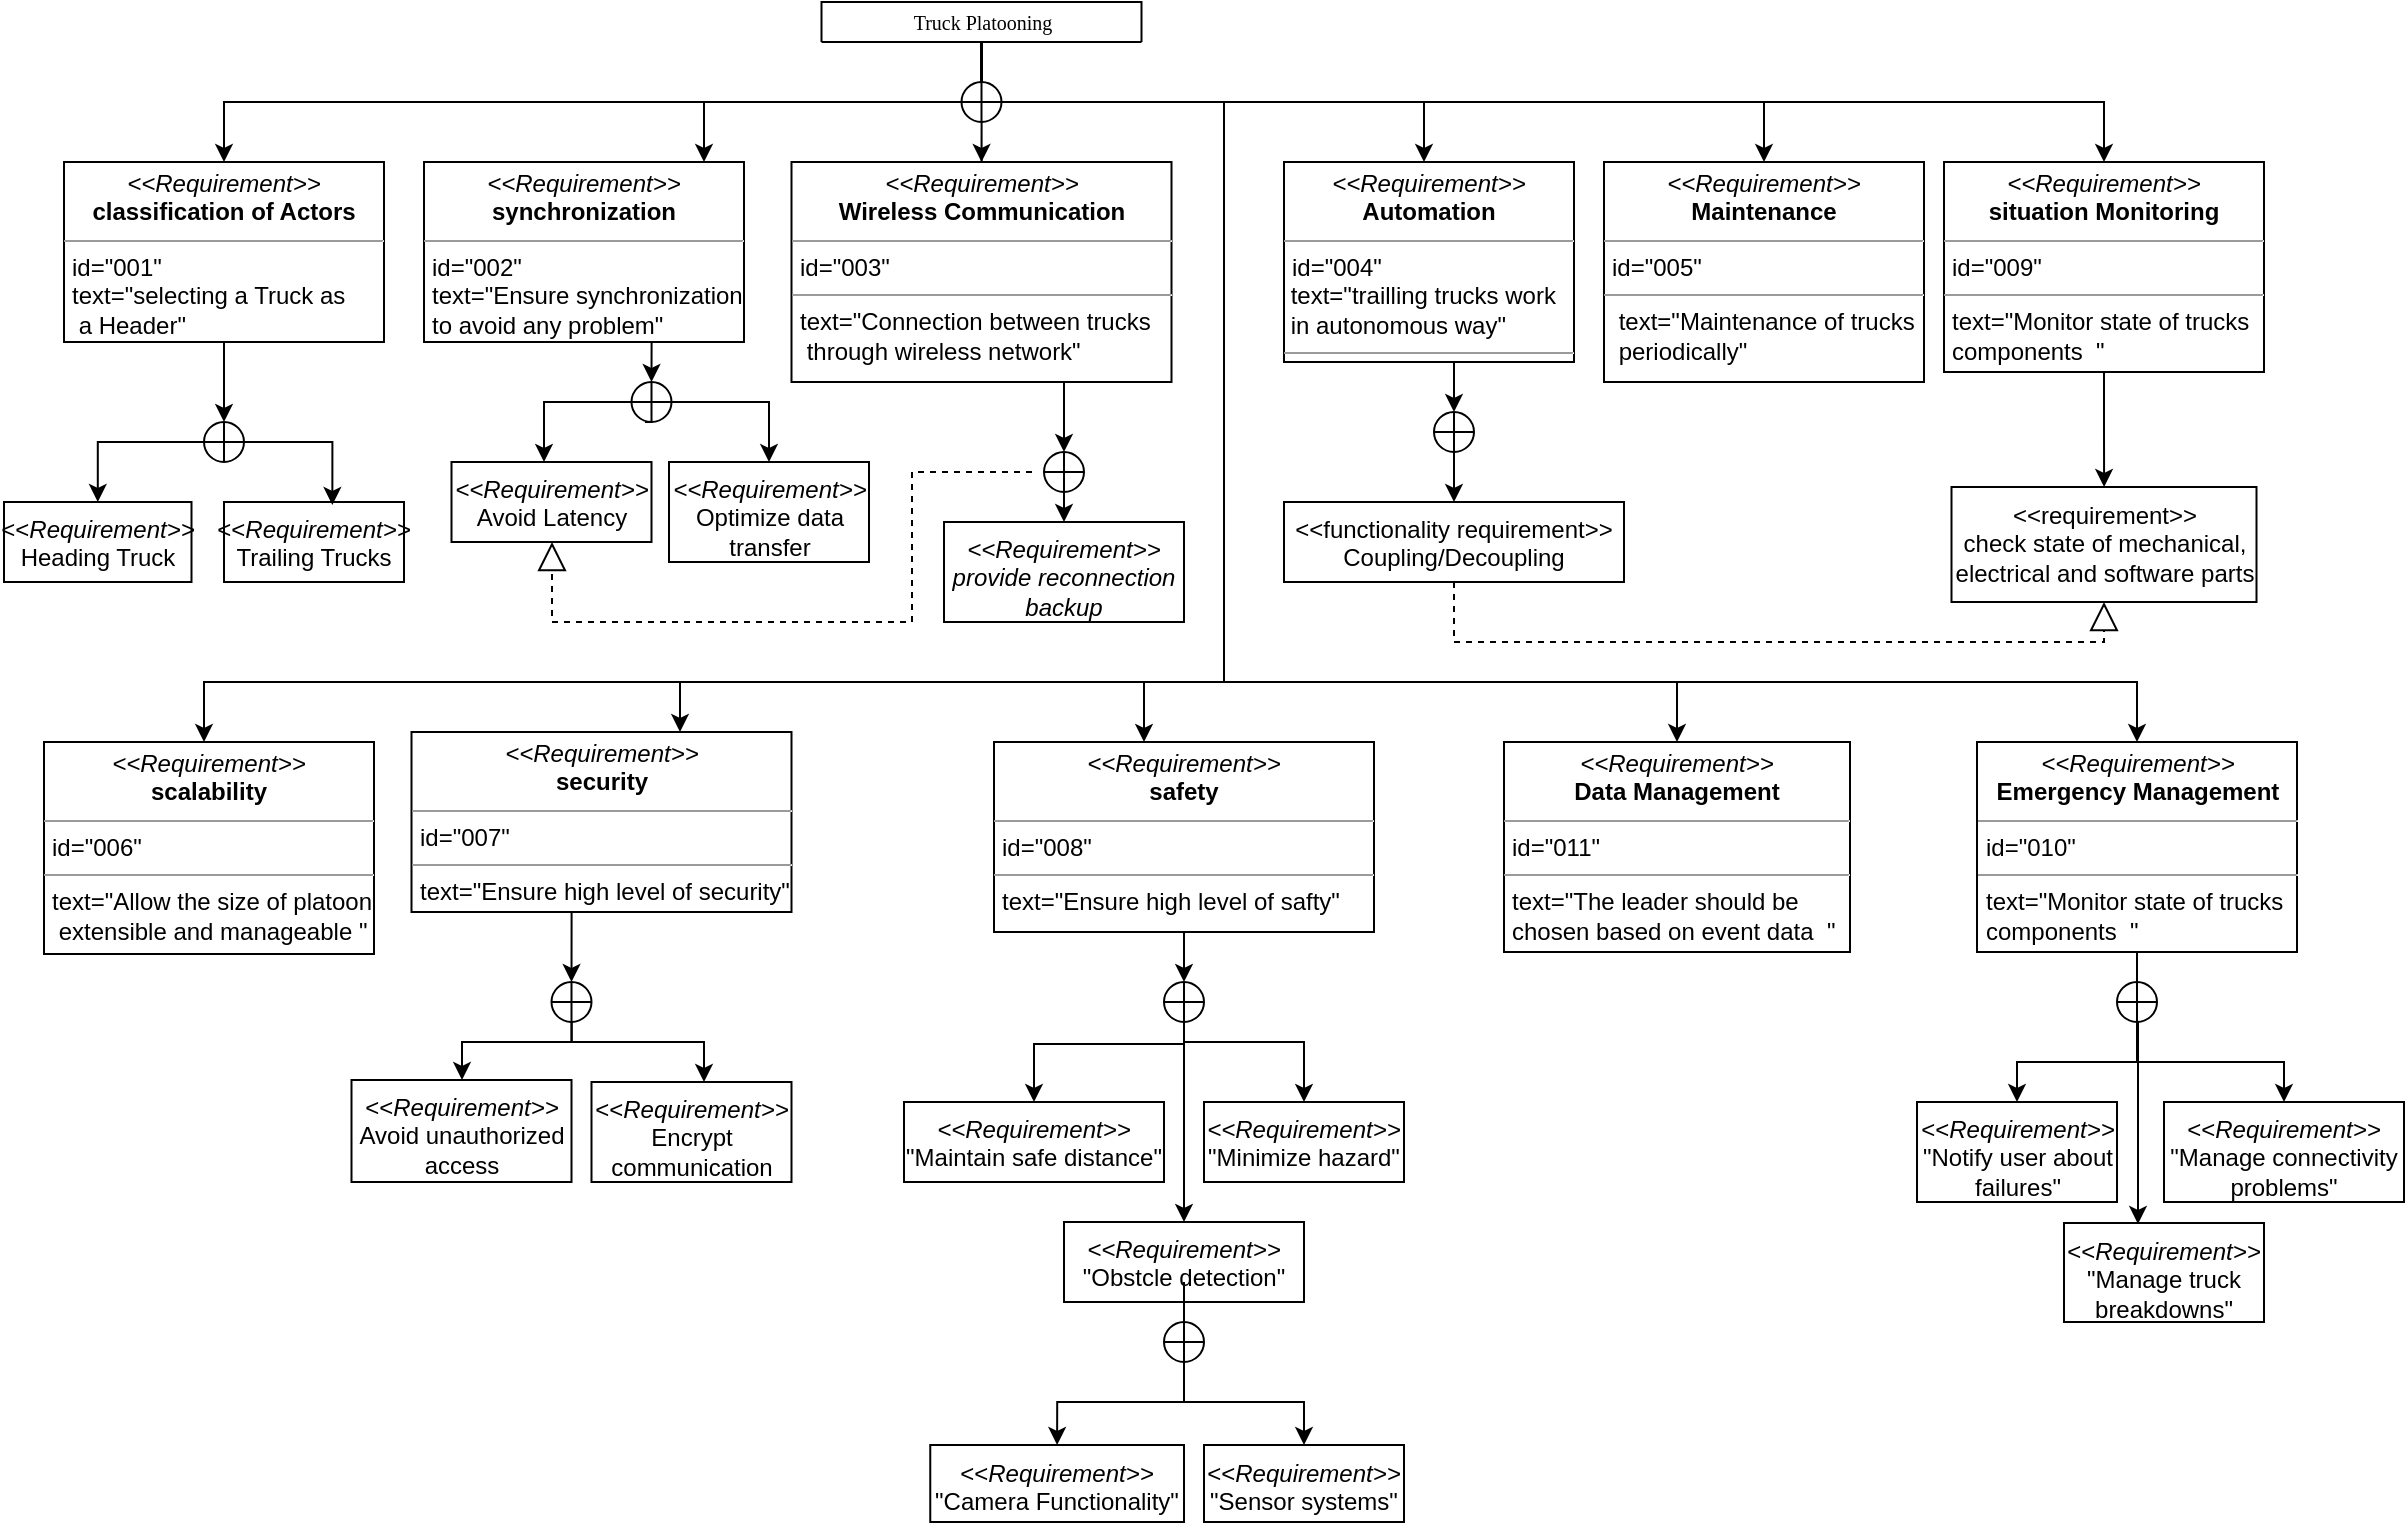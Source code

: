 <mxfile version="15.8.7" type="device"><diagram name="Page-1" id="c4acf3e9-155e-7222-9cf6-157b1a14988f"><mxGraphModel dx="2052" dy="634" grid="1" gridSize="10" guides="1" tooltips="1" connect="1" arrows="1" fold="1" page="1" pageScale="1" pageWidth="850" pageHeight="1100" background="none" math="0" shadow="0"><root><mxCell id="0"/><mxCell id="1" parent="0"/><mxCell id="sKCV-UWmECPaCThkQWkz-5" style="edgeStyle=orthogonalEdgeStyle;rounded=0;orthogonalLoop=1;jettySize=auto;html=1;entryX=0.5;entryY=0;entryDx=0;entryDy=0;" parent="1" source="17acba5748e5396b-20" target="-VPcD5xECON9D9ab1oPg-88" edge="1"><mxGeometry relative="1" as="geometry"><mxPoint x="145" y="118" as="targetPoint"/><Array as="points"><mxPoint x="299" y="60"/><mxPoint x="-80" y="60"/></Array></mxGeometry></mxCell><mxCell id="-VPcD5xECON9D9ab1oPg-99" style="edgeStyle=orthogonalEdgeStyle;rounded=0;orthogonalLoop=1;jettySize=auto;html=1;" parent="1" source="17acba5748e5396b-20" target="sKCV-UWmECPaCThkQWkz-2" edge="1"><mxGeometry relative="1" as="geometry"><Array as="points"><mxPoint x="299" y="60"/><mxPoint x="160" y="60"/></Array></mxGeometry></mxCell><mxCell id="-VPcD5xECON9D9ab1oPg-100" style="edgeStyle=orthogonalEdgeStyle;rounded=0;orthogonalLoop=1;jettySize=auto;html=1;entryX=0.5;entryY=0;entryDx=0;entryDy=0;startArrow=none;" parent="1" source="-VPcD5xECON9D9ab1oPg-123" target="AM6hxnSKXT9V4wzJipj5-90" edge="1"><mxGeometry relative="1" as="geometry"><mxPoint x="440" y="60" as="sourcePoint"/><Array as="points"/></mxGeometry></mxCell><mxCell id="-VPcD5xECON9D9ab1oPg-142" style="edgeStyle=orthogonalEdgeStyle;rounded=0;orthogonalLoop=1;jettySize=auto;html=1;" parent="1" source="17acba5748e5396b-20" target="5d2195bd80daf111-19" edge="1"><mxGeometry relative="1" as="geometry"><Array as="points"><mxPoint x="299" y="60"/><mxPoint x="420" y="60"/><mxPoint x="420" y="350"/><mxPoint x="-90" y="350"/></Array></mxGeometry></mxCell><mxCell id="-VPcD5xECON9D9ab1oPg-145" style="edgeStyle=orthogonalEdgeStyle;rounded=0;orthogonalLoop=1;jettySize=auto;html=1;" parent="1" source="17acba5748e5396b-20" target="5d2195bd80daf111-20" edge="1"><mxGeometry relative="1" as="geometry"><Array as="points"><mxPoint x="299" y="60"/><mxPoint x="420" y="60"/><mxPoint x="420" y="350"/><mxPoint x="380" y="350"/></Array></mxGeometry></mxCell><mxCell id="-VPcD5xECON9D9ab1oPg-146" style="edgeStyle=orthogonalEdgeStyle;rounded=0;orthogonalLoop=1;jettySize=auto;html=1;" parent="1" source="17acba5748e5396b-20" target="5d2195bd80daf111-15" edge="1"><mxGeometry relative="1" as="geometry"><Array as="points"><mxPoint x="299" y="60"/><mxPoint x="420" y="60"/><mxPoint x="420" y="350"/><mxPoint x="148" y="350"/></Array></mxGeometry></mxCell><mxCell id="-VPcD5xECON9D9ab1oPg-153" style="edgeStyle=orthogonalEdgeStyle;rounded=0;orthogonalLoop=1;jettySize=auto;html=1;entryX=0.5;entryY=0;entryDx=0;entryDy=0;" parent="1" source="17acba5748e5396b-20" target="-VPcD5xECON9D9ab1oPg-73" edge="1"><mxGeometry relative="1" as="geometry"><Array as="points"><mxPoint x="299" y="60"/><mxPoint x="420" y="60"/><mxPoint x="420" y="350"/><mxPoint x="647" y="350"/></Array></mxGeometry></mxCell><mxCell id="-VPcD5xECON9D9ab1oPg-156" style="edgeStyle=orthogonalEdgeStyle;rounded=0;orthogonalLoop=1;jettySize=auto;html=1;entryX=0.5;entryY=0;entryDx=0;entryDy=0;" parent="1" source="17acba5748e5396b-20" target="-VPcD5xECON9D9ab1oPg-55" edge="1"><mxGeometry relative="1" as="geometry"><Array as="points"><mxPoint x="299" y="60"/><mxPoint x="420" y="60"/><mxPoint x="420" y="350"/><mxPoint x="877" y="350"/></Array></mxGeometry></mxCell><mxCell id="-VPcD5xECON9D9ab1oPg-165" style="edgeStyle=orthogonalEdgeStyle;rounded=0;orthogonalLoop=1;jettySize=auto;html=1;" parent="1" source="17acba5748e5396b-20" target="-VPcD5xECON9D9ab1oPg-162" edge="1"><mxGeometry relative="1" as="geometry"><Array as="points"><mxPoint x="299" y="60"/><mxPoint x="860" y="60"/></Array></mxGeometry></mxCell><mxCell id="17acba5748e5396b-20" value="Truck Platooning" style="swimlane;html=1;fontStyle=0;childLayout=stackLayout;horizontal=1;startSize=26;fillColor=none;horizontalStack=0;resizeParent=1;resizeLast=0;collapsible=1;marginBottom=0;swimlaneFillColor=#ffffff;rounded=0;shadow=0;comic=0;labelBackgroundColor=none;strokeWidth=1;fontFamily=Verdana;fontSize=10;align=center;" parent="1" vertex="1"><mxGeometry x="218.75" y="10" width="160" height="20" as="geometry"><mxRectangle x="320" y="60" width="140" height="50" as="alternateBounds"/></mxGeometry></mxCell><mxCell id="-VPcD5xECON9D9ab1oPg-133" style="edgeStyle=orthogonalEdgeStyle;rounded=0;orthogonalLoop=1;jettySize=auto;html=1;exitX=0.5;exitY=1;exitDx=0;exitDy=0;entryX=0.5;entryY=0;entryDx=0;entryDy=0;entryPerimeter=0;" parent="1" source="5d2195bd80daf111-15" target="-VPcD5xECON9D9ab1oPg-44" edge="1"><mxGeometry relative="1" as="geometry"/></mxCell><mxCell id="5d2195bd80daf111-15" value="&lt;p style=&quot;margin: 0px ; margin-top: 4px ; text-align: center&quot;&gt;&lt;i&gt;&amp;lt;&amp;lt;&lt;/i&gt;&lt;i&gt;Requirement&lt;/i&gt;&lt;i&gt;&amp;gt;&amp;gt;&lt;/i&gt;&lt;br&gt;&lt;b&gt;security&lt;/b&gt;&lt;/p&gt;&lt;hr size=&quot;1&quot;&gt;&lt;p style=&quot;margin: 0px ; margin-left: 4px&quot;&gt;id=&quot;007&quot;&lt;br&gt;&lt;/p&gt;&lt;hr size=&quot;1&quot;&gt;&lt;p style=&quot;margin: 0px ; margin-left: 4px&quot;&gt;text=&quot;Ensure high level of security&quot;&lt;/p&gt;" style="verticalAlign=top;align=left;overflow=fill;fontSize=12;fontFamily=Helvetica;html=1;rounded=0;shadow=0;comic=0;labelBackgroundColor=none;strokeWidth=1" parent="1" vertex="1"><mxGeometry x="13.75" y="375" width="190" height="90" as="geometry"/></mxCell><mxCell id="5d2195bd80daf111-19" value="&lt;p style=&quot;margin: 0px ; margin-top: 4px ; text-align: center&quot;&gt;&lt;i&gt;&amp;lt;&amp;lt;&lt;/i&gt;&lt;i&gt;Requirement&lt;/i&gt;&lt;i&gt;&amp;gt;&amp;gt;&lt;/i&gt;&lt;br&gt;&lt;b&gt;scalability&lt;/b&gt;&lt;/p&gt;&lt;hr size=&quot;1&quot;&gt;&lt;p style=&quot;margin: 0px ; margin-left: 4px&quot;&gt;id=&quot;006&quot;&lt;br&gt;&lt;/p&gt;&lt;hr size=&quot;1&quot;&gt;&lt;p style=&quot;margin: 0px ; margin-left: 4px&quot;&gt;text=&quot;Allow the size of platoon is&lt;/p&gt;&lt;p style=&quot;margin: 0px ; margin-left: 4px&quot;&gt;&amp;nbsp;extensible and manageable &quot;&lt;/p&gt;" style="verticalAlign=top;align=left;overflow=fill;fontSize=12;fontFamily=Helvetica;html=1;rounded=0;shadow=0;comic=0;labelBackgroundColor=none;strokeWidth=1" parent="1" vertex="1"><mxGeometry x="-170" y="380" width="165" height="106" as="geometry"/></mxCell><mxCell id="-VPcD5xECON9D9ab1oPg-138" style="edgeStyle=orthogonalEdgeStyle;rounded=0;orthogonalLoop=1;jettySize=auto;html=1;exitX=0.5;exitY=1;exitDx=0;exitDy=0;entryX=0.5;entryY=0;entryDx=0;entryDy=0;entryPerimeter=0;" parent="1" source="5d2195bd80daf111-20" target="AM6hxnSKXT9V4wzJipj5-30" edge="1"><mxGeometry relative="1" as="geometry"/></mxCell><mxCell id="5d2195bd80daf111-20" value="&lt;p style=&quot;margin: 0px ; margin-top: 4px ; text-align: center&quot;&gt;&lt;i&gt;&amp;lt;&amp;lt;&lt;/i&gt;&lt;i&gt;Requirement&lt;/i&gt;&lt;i&gt;&amp;gt;&amp;gt;&lt;/i&gt;&lt;br&gt;&lt;b&gt;safety&lt;/b&gt;&lt;/p&gt;&lt;hr size=&quot;1&quot;&gt;&lt;p style=&quot;margin: 0px ; margin-left: 4px&quot;&gt;id=&quot;008&quot;&lt;br&gt;&lt;/p&gt;&lt;hr size=&quot;1&quot;&gt;&lt;p style=&quot;margin: 0px ; margin-left: 4px&quot;&gt;text=&quot;Ensure high level of safty&quot;&lt;/p&gt;" style="verticalAlign=top;align=left;overflow=fill;fontSize=12;fontFamily=Helvetica;html=1;rounded=0;shadow=0;comic=0;labelBackgroundColor=none;strokeWidth=1" parent="1" vertex="1"><mxGeometry x="305" y="380" width="190" height="95" as="geometry"/></mxCell><mxCell id="-VPcD5xECON9D9ab1oPg-118" style="edgeStyle=orthogonalEdgeStyle;rounded=0;orthogonalLoop=1;jettySize=auto;html=1;exitX=0.5;exitY=1;exitDx=0;exitDy=0;entryX=0.5;entryY=0;entryDx=0;entryDy=0;entryPerimeter=0;" parent="1" source="sKCV-UWmECPaCThkQWkz-2" target="AM6hxnSKXT9V4wzJipj5-86" edge="1"><mxGeometry relative="1" as="geometry"/></mxCell><mxCell id="sKCV-UWmECPaCThkQWkz-2" value="&lt;p style=&quot;margin: 0px ; margin-top: 4px ; text-align: center&quot;&gt;&lt;i&gt;&amp;lt;&amp;lt;&lt;/i&gt;&lt;i&gt;Requirement&lt;/i&gt;&lt;i&gt;&amp;gt;&amp;gt;&lt;/i&gt;&lt;br&gt;&lt;b&gt;synchronization&lt;/b&gt;&lt;/p&gt;&lt;hr size=&quot;1&quot;&gt;&lt;p style=&quot;margin: 0px 0px 0px 4px&quot;&gt;id=&quot;002&quot;&lt;/p&gt;&lt;p style=&quot;margin: 0px 0px 0px 4px&quot;&gt;text=&quot;Ensure synchronization&amp;nbsp;&lt;/p&gt;&lt;p style=&quot;margin: 0px 0px 0px 4px&quot;&gt;to avoid any problem&lt;span&gt;&quot;&lt;/span&gt;&lt;/p&gt;&lt;p style=&quot;margin: 0px 0px 0px 4px&quot;&gt;&lt;br&gt;&lt;/p&gt;&lt;p style=&quot;margin: 0px ; margin-left: 4px&quot;&gt;&lt;br&gt;&lt;/p&gt;" style="verticalAlign=top;align=left;overflow=fill;fontSize=12;fontFamily=Helvetica;html=1;rounded=0;shadow=0;comic=0;labelBackgroundColor=none;strokeWidth=1" parent="1" vertex="1"><mxGeometry x="20" y="90" width="160" height="90" as="geometry"/></mxCell><mxCell id="sKCV-UWmECPaCThkQWkz-6" value="&lt;p style=&quot;margin: 0px ; margin-top: 4px ; text-align: center&quot;&gt;&lt;i&gt;&amp;lt;&amp;lt;&lt;/i&gt;&lt;i&gt;Requirement&lt;/i&gt;&lt;i&gt;&amp;gt;&amp;gt;&lt;/i&gt;&lt;br&gt;&lt;b&gt;Maintenance&lt;/b&gt;&lt;/p&gt;&lt;hr size=&quot;1&quot;&gt;&lt;p style=&quot;margin: 0px 0px 0px 4px&quot;&gt;id=&quot;005&quot;&lt;/p&gt;&lt;hr size=&quot;1&quot;&gt;&lt;p style=&quot;margin: 0px ; margin-left: 4px&quot;&gt;&amp;nbsp;text=&quot;Maintenance of trucks&lt;br&gt;&amp;nbsp;periodically&quot;&lt;br&gt;&lt;/p&gt;" style="verticalAlign=top;align=left;overflow=fill;fontSize=12;fontFamily=Helvetica;html=1;rounded=0;shadow=0;comic=0;labelBackgroundColor=none;strokeWidth=1" parent="1" vertex="1"><mxGeometry x="610" y="90" width="160" height="110" as="geometry"/></mxCell><mxCell id="sKCV-UWmECPaCThkQWkz-9" value="&amp;lt;&amp;lt;&lt;i&gt;Requirement&amp;gt;&amp;gt;&lt;/i&gt;&lt;br&gt;Heading Truck" style="whiteSpace=wrap;html=1;rounded=0;shadow=0;align=center;verticalAlign=top;strokeWidth=1;comic=0;" parent="1" vertex="1"><mxGeometry x="-190" y="260" width="93.75" height="40" as="geometry"/></mxCell><mxCell id="sKCV-UWmECPaCThkQWkz-11" value="&amp;lt;&amp;lt;&lt;i&gt;Requirement&amp;gt;&amp;gt;&lt;/i&gt;&lt;br&gt;Trailing Trucks" style="whiteSpace=wrap;html=1;rounded=0;shadow=0;align=center;verticalAlign=top;strokeWidth=1;comic=0;" parent="1" vertex="1"><mxGeometry x="-80" y="260" width="90" height="40" as="geometry"/></mxCell><mxCell id="-VPcD5xECON9D9ab1oPg-181" style="edgeStyle=orthogonalEdgeStyle;rounded=0;orthogonalLoop=1;jettySize=auto;html=1;entryX=0.5;entryY=0;entryDx=0;entryDy=0;" parent="1" source="AM6hxnSKXT9V4wzJipj5-30" target="-VPcD5xECON9D9ab1oPg-21" edge="1"><mxGeometry relative="1" as="geometry"/></mxCell><mxCell id="-VPcD5xECON9D9ab1oPg-182" style="edgeStyle=orthogonalEdgeStyle;rounded=0;orthogonalLoop=1;jettySize=auto;html=1;entryX=0.5;entryY=0;entryDx=0;entryDy=0;" parent="1" source="AM6hxnSKXT9V4wzJipj5-30" target="-VPcD5xECON9D9ab1oPg-23" edge="1"><mxGeometry relative="1" as="geometry"><Array as="points"><mxPoint x="400" y="531"/><mxPoint x="325" y="531"/></Array></mxGeometry></mxCell><mxCell id="-VPcD5xECON9D9ab1oPg-183" style="edgeStyle=orthogonalEdgeStyle;rounded=0;orthogonalLoop=1;jettySize=auto;html=1;entryX=0.5;entryY=0;entryDx=0;entryDy=0;" parent="1" source="AM6hxnSKXT9V4wzJipj5-30" target="-VPcD5xECON9D9ab1oPg-25" edge="1"><mxGeometry relative="1" as="geometry"><Array as="points"><mxPoint x="400" y="530"/><mxPoint x="460" y="530"/></Array></mxGeometry></mxCell><mxCell id="AM6hxnSKXT9V4wzJipj5-30" value="" style="verticalLabelPosition=bottom;verticalAlign=top;html=1;shape=mxgraph.flowchart.summing_function;" parent="1" vertex="1"><mxGeometry x="390" y="500" width="20" height="20" as="geometry"/></mxCell><mxCell id="-VPcD5xECON9D9ab1oPg-121" style="edgeStyle=orthogonalEdgeStyle;rounded=0;orthogonalLoop=1;jettySize=auto;html=1;exitX=0.5;exitY=1;exitDx=0;exitDy=0;entryX=0.5;entryY=0;entryDx=0;entryDy=0;entryPerimeter=0;" parent="1" source="AM6hxnSKXT9V4wzJipj5-52" target="-VPcD5xECON9D9ab1oPg-7" edge="1"><mxGeometry relative="1" as="geometry"/></mxCell><mxCell id="AM6hxnSKXT9V4wzJipj5-52" value="&lt;p style=&quot;margin: 0px ; margin-top: 4px ; text-align: center&quot;&gt;&lt;i&gt;&amp;lt;&amp;lt;&lt;/i&gt;&lt;i&gt;Requirement&lt;/i&gt;&lt;i&gt;&amp;gt;&amp;gt;&lt;/i&gt;&lt;br&gt;&lt;b&gt;Automation&lt;/b&gt;&lt;/p&gt;&lt;hr size=&quot;1&quot;&gt;&lt;p style=&quot;margin: 0px 0px 0px 4px&quot;&gt;id=&quot;004&quot;&lt;/p&gt;&amp;nbsp;text=&quot;trailling trucks work&lt;br&gt;&amp;nbsp;in autonomous way&quot;&lt;hr size=&quot;1&quot;&gt;&lt;p style=&quot;margin: 0px ; margin-left: 4px&quot;&gt;&lt;br&gt;&lt;/p&gt;" style="verticalAlign=top;align=left;overflow=fill;fontSize=12;fontFamily=Helvetica;html=1;rounded=0;shadow=0;comic=0;labelBackgroundColor=none;strokeWidth=1" parent="1" vertex="1"><mxGeometry x="450" y="90" width="145" height="100" as="geometry"/></mxCell><mxCell id="-VPcD5xECON9D9ab1oPg-102" style="edgeStyle=orthogonalEdgeStyle;rounded=0;orthogonalLoop=1;jettySize=auto;html=1;exitX=0.5;exitY=1;exitDx=0;exitDy=0;exitPerimeter=0;" parent="1" source="AM6hxnSKXT9V4wzJipj5-86" edge="1"><mxGeometry relative="1" as="geometry"><mxPoint x="80" y="240" as="targetPoint"/><Array as="points"><mxPoint x="131" y="220"/><mxPoint x="131" y="210"/><mxPoint x="80" y="210"/></Array></mxGeometry></mxCell><mxCell id="-VPcD5xECON9D9ab1oPg-103" style="edgeStyle=orthogonalEdgeStyle;rounded=0;orthogonalLoop=1;jettySize=auto;html=1;entryX=0.5;entryY=0;entryDx=0;entryDy=0;" parent="1" source="AM6hxnSKXT9V4wzJipj5-86" target="AM6hxnSKXT9V4wzJipj5-88" edge="1"><mxGeometry relative="1" as="geometry"><Array as="points"><mxPoint x="192" y="210"/></Array></mxGeometry></mxCell><mxCell id="AM6hxnSKXT9V4wzJipj5-86" value="" style="verticalLabelPosition=bottom;verticalAlign=top;html=1;shape=mxgraph.flowchart.summing_function;" parent="1" vertex="1"><mxGeometry x="123.75" y="200" width="20" height="20" as="geometry"/></mxCell><mxCell id="AM6hxnSKXT9V4wzJipj5-87" value="&lt;i&gt;&amp;lt;&amp;lt;Requirement&amp;gt;&amp;gt;&lt;br&gt;&lt;/i&gt;Avoid Latency" style="whiteSpace=wrap;html=1;rounded=0;shadow=0;align=center;verticalAlign=top;strokeWidth=1;comic=0;" parent="1" vertex="1"><mxGeometry x="33.75" y="240" width="100" height="40" as="geometry"/></mxCell><mxCell id="AM6hxnSKXT9V4wzJipj5-88" value="&lt;i&gt;&amp;lt;&amp;lt;Requirement&amp;gt;&amp;gt;&lt;br&gt;&lt;/i&gt;Optimize data transfer" style="whiteSpace=wrap;html=1;rounded=0;shadow=0;align=center;verticalAlign=top;strokeWidth=1;comic=0;" parent="1" vertex="1"><mxGeometry x="142.5" y="240" width="100" height="50" as="geometry"/></mxCell><mxCell id="-VPcD5xECON9D9ab1oPg-117" style="edgeStyle=orthogonalEdgeStyle;rounded=0;orthogonalLoop=1;jettySize=auto;html=1;entryX=0.5;entryY=0;entryDx=0;entryDy=0;entryPerimeter=0;" parent="1" source="AM6hxnSKXT9V4wzJipj5-90" target="-VPcD5xECON9D9ab1oPg-76" edge="1"><mxGeometry relative="1" as="geometry"><Array as="points"><mxPoint x="340" y="220"/><mxPoint x="340" y="220"/></Array></mxGeometry></mxCell><mxCell id="AM6hxnSKXT9V4wzJipj5-90" value="&lt;p style=&quot;margin: 0px ; margin-top: 4px ; text-align: center&quot;&gt;&lt;i&gt;&amp;lt;&amp;lt;Requirement&amp;gt;&amp;gt;&lt;/i&gt;&lt;br&gt;&lt;b&gt;Wireless Communication&lt;/b&gt;&lt;/p&gt;&lt;hr size=&quot;1&quot;&gt;&lt;p style=&quot;margin: 0px ; margin-left: 4px&quot;&gt;id=&quot;003&quot;&amp;nbsp;&lt;/p&gt;&lt;hr size=&quot;1&quot;&gt;&lt;p style=&quot;margin: 0px ; margin-left: 4px&quot;&gt;text=&quot;Connection between trucks&lt;/p&gt;&lt;p style=&quot;margin: 0px ; margin-left: 4px&quot;&gt;&amp;nbsp;through wireless network&quot;&lt;/p&gt;" style="verticalAlign=top;align=left;overflow=fill;fontSize=12;fontFamily=Helvetica;html=1;rounded=0;shadow=0;comic=0;labelBackgroundColor=none;strokeWidth=1" parent="1" vertex="1"><mxGeometry x="203.75" y="90" width="190" height="110" as="geometry"/></mxCell><mxCell id="AM6hxnSKXT9V4wzJipj5-94" value="&lt;span&gt;&amp;lt;&amp;lt;&lt;/span&gt;&lt;i&gt;Requirement&amp;gt;&amp;gt;&lt;/i&gt;&lt;span&gt;&lt;br&gt;&quot;Manage connectivity problems&quot;&lt;/span&gt;" style="whiteSpace=wrap;html=1;rounded=0;shadow=0;align=center;verticalAlign=top;strokeWidth=1;comic=0;" parent="1" vertex="1"><mxGeometry x="890" y="560" width="120" height="50" as="geometry"/></mxCell><mxCell id="-VPcD5xECON9D9ab1oPg-1" value="&lt;i&gt;&amp;lt;&amp;lt;Requirement&amp;gt;&amp;gt;&lt;br&gt;&lt;/i&gt;&lt;i&gt;provide reconnection backup&lt;/i&gt;" style="whiteSpace=wrap;html=1;rounded=0;shadow=0;align=center;verticalAlign=top;strokeWidth=1;comic=0;" parent="1" vertex="1"><mxGeometry x="280" y="270" width="120" height="50" as="geometry"/></mxCell><mxCell id="-VPcD5xECON9D9ab1oPg-6" value="" style="endArrow=block;dashed=1;endFill=0;endSize=12;html=1;rounded=0;edgeStyle=orthogonalEdgeStyle;exitX=0;exitY=0.5;exitDx=0;exitDy=0;exitPerimeter=0;" parent="1" edge="1"><mxGeometry width="160" relative="1" as="geometry"><mxPoint x="324" y="245.0" as="sourcePoint"/><mxPoint x="84" y="280" as="targetPoint"/><Array as="points"><mxPoint x="264" y="245"/><mxPoint x="264" y="320"/><mxPoint x="84" y="320"/></Array></mxGeometry></mxCell><mxCell id="-VPcD5xECON9D9ab1oPg-143" style="edgeStyle=orthogonalEdgeStyle;rounded=0;orthogonalLoop=1;jettySize=auto;html=1;exitX=0.5;exitY=1;exitDx=0;exitDy=0;exitPerimeter=0;entryX=0.5;entryY=0;entryDx=0;entryDy=0;" parent="1" source="-VPcD5xECON9D9ab1oPg-7" target="-VPcD5xECON9D9ab1oPg-12" edge="1"><mxGeometry relative="1" as="geometry"><Array as="points"><mxPoint x="535" y="235"/></Array></mxGeometry></mxCell><mxCell id="-VPcD5xECON9D9ab1oPg-7" value="" style="verticalLabelPosition=bottom;verticalAlign=top;html=1;shape=mxgraph.flowchart.summing_function;" parent="1" vertex="1"><mxGeometry x="525" y="215" width="20" height="20" as="geometry"/></mxCell><mxCell id="-VPcD5xECON9D9ab1oPg-12" value="&amp;lt;&amp;lt;functionality requirement&amp;gt;&amp;gt;&lt;br&gt;Coupling/Decoupling" style="whiteSpace=wrap;html=1;verticalAlign=top;" parent="1" vertex="1"><mxGeometry x="450" y="260" width="170" height="40" as="geometry"/></mxCell><mxCell id="-VPcD5xECON9D9ab1oPg-14" value="&lt;span&gt;&amp;lt;&amp;lt;&lt;/span&gt;&lt;i&gt;Requirement&amp;gt;&amp;gt;&lt;/i&gt;&lt;span&gt;&lt;br&gt;&quot;Camera Functionality&quot;&lt;/span&gt;" style="whiteSpace=wrap;html=1;rounded=0;shadow=0;verticalAlign=top;strokeWidth=1;comic=0;" parent="1" vertex="1"><mxGeometry x="273.13" y="731.5" width="126.87" height="38.5" as="geometry"/></mxCell><mxCell id="-VPcD5xECON9D9ab1oPg-16" value="&lt;span&gt;&amp;lt;&amp;lt;&lt;/span&gt;&lt;i&gt;Requirement&amp;gt;&amp;gt;&lt;/i&gt;&lt;span&gt;&lt;br&gt;&quot;Sensor systems&quot;&lt;/span&gt;" style="whiteSpace=wrap;html=1;rounded=0;shadow=0;verticalAlign=top;strokeWidth=1;comic=0;" parent="1" vertex="1"><mxGeometry x="410" y="731.5" width="100" height="38.5" as="geometry"/></mxCell><mxCell id="-VPcD5xECON9D9ab1oPg-191" style="edgeStyle=orthogonalEdgeStyle;rounded=0;orthogonalLoop=1;jettySize=auto;html=1;entryX=0.5;entryY=0;entryDx=0;entryDy=0;" parent="1" source="-VPcD5xECON9D9ab1oPg-21" target="-VPcD5xECON9D9ab1oPg-14" edge="1"><mxGeometry relative="1" as="geometry"><Array as="points"><mxPoint x="400" y="710"/><mxPoint x="337" y="710"/></Array></mxGeometry></mxCell><mxCell id="-VPcD5xECON9D9ab1oPg-192" style="edgeStyle=orthogonalEdgeStyle;rounded=0;orthogonalLoop=1;jettySize=auto;html=1;entryX=0.5;entryY=0;entryDx=0;entryDy=0;startArrow=none;" parent="1" source="-VPcD5xECON9D9ab1oPg-193" target="-VPcD5xECON9D9ab1oPg-16" edge="1"><mxGeometry relative="1" as="geometry"><Array as="points"><mxPoint x="400" y="710"/><mxPoint x="460" y="710"/></Array></mxGeometry></mxCell><mxCell id="-VPcD5xECON9D9ab1oPg-21" value="&lt;i&gt;&amp;lt;&amp;lt;Requirement&amp;gt;&amp;gt;&lt;/i&gt;&lt;br&gt;&lt;span&gt;&quot;Obstcle detection&quot;&lt;/span&gt;" style="whiteSpace=wrap;html=1;verticalAlign=top;" parent="1" vertex="1"><mxGeometry x="340" y="620" width="120" height="40" as="geometry"/></mxCell><mxCell id="-VPcD5xECON9D9ab1oPg-23" value="&lt;div&gt;&lt;i&gt;&amp;lt;&amp;lt;Requirement&amp;gt;&amp;gt;&lt;/i&gt;&lt;/div&gt;&lt;span style=&quot;text-align: left&quot;&gt;&quot;Maintain safe distance&quot;&lt;/span&gt;" style="whiteSpace=wrap;html=1;verticalAlign=top;" parent="1" vertex="1"><mxGeometry x="260" y="560" width="130" height="40" as="geometry"/></mxCell><mxCell id="-VPcD5xECON9D9ab1oPg-25" value="&lt;i&gt;&amp;lt;&amp;lt;Requirement&amp;gt;&amp;gt;&lt;/i&gt;&lt;br&gt;&lt;span&gt;&quot;Minimize hazard&quot;&lt;/span&gt;" style="whiteSpace=wrap;html=1;verticalAlign=top;" parent="1" vertex="1"><mxGeometry x="410" y="560" width="100" height="40" as="geometry"/></mxCell><mxCell id="-VPcD5xECON9D9ab1oPg-47" value="" style="edgeStyle=orthogonalEdgeStyle;rounded=0;orthogonalLoop=1;jettySize=auto;html=1;" parent="1" source="-VPcD5xECON9D9ab1oPg-44" target="-VPcD5xECON9D9ab1oPg-46" edge="1"><mxGeometry relative="1" as="geometry"><Array as="points"><mxPoint x="94" y="530"/><mxPoint x="39" y="530"/></Array></mxGeometry></mxCell><mxCell id="-VPcD5xECON9D9ab1oPg-132" style="edgeStyle=orthogonalEdgeStyle;rounded=0;orthogonalLoop=1;jettySize=auto;html=1;" parent="1" source="-VPcD5xECON9D9ab1oPg-44" target="-VPcD5xECON9D9ab1oPg-49" edge="1"><mxGeometry relative="1" as="geometry"><Array as="points"><mxPoint x="94" y="530"/><mxPoint x="160" y="530"/></Array></mxGeometry></mxCell><mxCell id="-VPcD5xECON9D9ab1oPg-44" value="" style="verticalLabelPosition=bottom;verticalAlign=top;html=1;shape=mxgraph.flowchart.summing_function;" parent="1" vertex="1"><mxGeometry x="83.75" y="500" width="20" height="20" as="geometry"/></mxCell><mxCell id="-VPcD5xECON9D9ab1oPg-46" value="&amp;lt;&amp;lt;&lt;i&gt;Requirement&amp;gt;&amp;gt;&lt;/i&gt;&lt;br&gt;Avoid unauthorized access" style="whiteSpace=wrap;html=1;verticalAlign=top;" parent="1" vertex="1"><mxGeometry x="-16.25" y="549" width="110" height="51" as="geometry"/></mxCell><mxCell id="-VPcD5xECON9D9ab1oPg-49" value="&amp;lt;&amp;lt;&lt;i&gt;Requirement&amp;gt;&amp;gt;&lt;br&gt;&lt;/i&gt;Encrypt communication" style="whiteSpace=wrap;html=1;verticalAlign=top;" parent="1" vertex="1"><mxGeometry x="103.75" y="550" width="100" height="50" as="geometry"/></mxCell><mxCell id="-VPcD5xECON9D9ab1oPg-55" value="&lt;p style=&quot;margin: 0px ; margin-top: 4px ; text-align: center&quot;&gt;&lt;i&gt;&amp;lt;&amp;lt;Requirement&amp;gt;&amp;gt;&lt;/i&gt;&lt;br&gt;&lt;b&gt;Emergency Management&lt;/b&gt;&lt;/p&gt;&lt;hr size=&quot;1&quot;&gt;&lt;p style=&quot;margin: 0px ; margin-left: 4px&quot;&gt;id=&quot;010&quot;&lt;/p&gt;&lt;hr size=&quot;1&quot;&gt;&lt;p style=&quot;margin: 0px ; margin-left: 4px&quot;&gt;text=&quot;Monitor state of trucks&lt;/p&gt;&lt;p style=&quot;margin: 0px ; margin-left: 4px&quot;&gt;components&amp;nbsp; &quot;&lt;/p&gt;" style="verticalAlign=top;align=left;overflow=fill;fontSize=12;fontFamily=Helvetica;html=1;rounded=0;shadow=0;comic=0;labelBackgroundColor=none;strokeWidth=1" parent="1" vertex="1"><mxGeometry x="796.5" y="380" width="160" height="105" as="geometry"/></mxCell><mxCell id="-VPcD5xECON9D9ab1oPg-63" value="&amp;lt;&amp;lt;&lt;i&gt;Requirement&amp;gt;&amp;gt;&lt;/i&gt;&lt;br&gt;&quot;Notify user about failures&quot;" style="whiteSpace=wrap;html=1;rounded=0;shadow=0;align=center;verticalAlign=top;strokeWidth=1;comic=0;" parent="1" vertex="1"><mxGeometry x="766.5" y="560" width="100" height="50" as="geometry"/></mxCell><mxCell id="-VPcD5xECON9D9ab1oPg-66" value="&amp;lt;&amp;lt;&lt;i&gt;Requirement&amp;gt;&amp;gt;&lt;/i&gt;&lt;br&gt;&quot;Manage truck breakdowns&quot;" style="whiteSpace=wrap;html=1;rounded=0;shadow=0;align=center;verticalAlign=top;strokeWidth=1;comic=0;" parent="1" vertex="1"><mxGeometry x="840" y="620.5" width="100" height="49.5" as="geometry"/></mxCell><mxCell id="-VPcD5xECON9D9ab1oPg-73" value="&lt;p style=&quot;margin: 0px ; margin-top: 4px ; text-align: center&quot;&gt;&lt;i&gt;&amp;lt;&amp;lt;Requirement&amp;gt;&amp;gt;&lt;/i&gt;&lt;br&gt;&lt;b&gt;Data Management&lt;/b&gt;&lt;/p&gt;&lt;hr size=&quot;1&quot;&gt;&lt;p style=&quot;margin: 0px ; margin-left: 4px&quot;&gt;id=&quot;011&quot;&lt;/p&gt;&lt;hr size=&quot;1&quot;&gt;&lt;p style=&quot;margin: 0px ; margin-left: 4px&quot;&gt;text=&quot;The leader should be&lt;/p&gt;&lt;p style=&quot;margin: 0px ; margin-left: 4px&quot;&gt;chosen based on event data&lt;span&gt;&amp;nbsp; &quot;&lt;/span&gt;&lt;/p&gt;" style="verticalAlign=top;align=left;overflow=fill;fontSize=12;fontFamily=Helvetica;html=1;rounded=0;shadow=0;comic=0;labelBackgroundColor=none;strokeWidth=1" parent="1" vertex="1"><mxGeometry x="560" y="380" width="173" height="105" as="geometry"/></mxCell><mxCell id="-VPcD5xECON9D9ab1oPg-116" style="edgeStyle=orthogonalEdgeStyle;rounded=0;orthogonalLoop=1;jettySize=auto;html=1;exitX=1;exitY=0.5;exitDx=0;exitDy=0;exitPerimeter=0;" parent="1" source="-VPcD5xECON9D9ab1oPg-76" edge="1"><mxGeometry relative="1" as="geometry"><mxPoint x="340" y="270" as="targetPoint"/><Array as="points"><mxPoint x="340" y="245"/><mxPoint x="340" y="270"/></Array></mxGeometry></mxCell><mxCell id="-VPcD5xECON9D9ab1oPg-76" value="" style="verticalLabelPosition=bottom;verticalAlign=top;html=1;shape=mxgraph.flowchart.summing_function;" parent="1" vertex="1"><mxGeometry x="330" y="235" width="20" height="20" as="geometry"/></mxCell><mxCell id="-VPcD5xECON9D9ab1oPg-98" style="edgeStyle=orthogonalEdgeStyle;rounded=0;orthogonalLoop=1;jettySize=auto;html=1;entryX=0.5;entryY=0;entryDx=0;entryDy=0;entryPerimeter=0;" parent="1" source="-VPcD5xECON9D9ab1oPg-88" target="-VPcD5xECON9D9ab1oPg-89" edge="1"><mxGeometry relative="1" as="geometry"/></mxCell><mxCell id="-VPcD5xECON9D9ab1oPg-88" value="&lt;p style=&quot;margin: 0px ; margin-top: 4px ; text-align: center&quot;&gt;&lt;i&gt;&amp;lt;&amp;lt;&lt;/i&gt;&lt;i&gt;Requirement&lt;/i&gt;&lt;i&gt;&amp;gt;&amp;gt;&lt;/i&gt;&lt;br&gt;&lt;b&gt;classification of Actors&lt;/b&gt;&lt;/p&gt;&lt;hr size=&quot;1&quot;&gt;&lt;p style=&quot;margin: 0px ; margin-left: 4px&quot;&gt;id=&quot;001&quot;&lt;/p&gt;&lt;p style=&quot;margin: 0px ; margin-left: 4px&quot;&gt;text=&quot;selecting a Truck as&lt;/p&gt;&lt;p style=&quot;margin: 0px ; margin-left: 4px&quot;&gt;&amp;nbsp;a Header&quot;&lt;/p&gt;&lt;p style=&quot;margin: 0px ; margin-left: 4px&quot;&gt;&lt;br&gt;&lt;/p&gt;" style="verticalAlign=top;align=left;overflow=fill;fontSize=12;fontFamily=Helvetica;html=1;rounded=0;shadow=0;comic=0;labelBackgroundColor=none;strokeWidth=1" parent="1" vertex="1"><mxGeometry x="-160" y="90" width="160" height="90" as="geometry"/></mxCell><mxCell id="-VPcD5xECON9D9ab1oPg-92" style="edgeStyle=orthogonalEdgeStyle;rounded=0;orthogonalLoop=1;jettySize=auto;html=1;" parent="1" source="-VPcD5xECON9D9ab1oPg-89" target="sKCV-UWmECPaCThkQWkz-9" edge="1"><mxGeometry relative="1" as="geometry"/></mxCell><mxCell id="-VPcD5xECON9D9ab1oPg-93" style="edgeStyle=orthogonalEdgeStyle;rounded=0;orthogonalLoop=1;jettySize=auto;html=1;entryX=0.602;entryY=0.037;entryDx=0;entryDy=0;entryPerimeter=0;" parent="1" source="-VPcD5xECON9D9ab1oPg-89" target="sKCV-UWmECPaCThkQWkz-11" edge="1"><mxGeometry relative="1" as="geometry"><Array as="points"><mxPoint x="-26" y="230"/></Array></mxGeometry></mxCell><mxCell id="-VPcD5xECON9D9ab1oPg-89" value="" style="verticalLabelPosition=bottom;verticalAlign=top;html=1;shape=mxgraph.flowchart.summing_function;" parent="1" vertex="1"><mxGeometry x="-90" y="220" width="20" height="20" as="geometry"/></mxCell><mxCell id="-VPcD5xECON9D9ab1oPg-127" style="edgeStyle=orthogonalEdgeStyle;rounded=0;orthogonalLoop=1;jettySize=auto;html=1;exitX=1;exitY=0.5;exitDx=0;exitDy=0;exitPerimeter=0;entryX=0.5;entryY=0;entryDx=0;entryDy=0;" parent="1" source="-VPcD5xECON9D9ab1oPg-123" target="sKCV-UWmECPaCThkQWkz-6" edge="1"><mxGeometry relative="1" as="geometry"/></mxCell><mxCell id="-VPcD5xECON9D9ab1oPg-128" style="edgeStyle=orthogonalEdgeStyle;rounded=0;orthogonalLoop=1;jettySize=auto;html=1;exitX=0.5;exitY=1;exitDx=0;exitDy=0;exitPerimeter=0;" parent="1" source="-VPcD5xECON9D9ab1oPg-123" edge="1"><mxGeometry relative="1" as="geometry"><mxPoint x="520" y="90" as="targetPoint"/><Array as="points"><mxPoint x="299" y="60"/><mxPoint x="520" y="60"/><mxPoint x="520" y="90"/></Array></mxGeometry></mxCell><mxCell id="-VPcD5xECON9D9ab1oPg-123" value="" style="verticalLabelPosition=bottom;verticalAlign=top;html=1;shape=mxgraph.flowchart.summing_function;" parent="1" vertex="1"><mxGeometry x="288.75" y="50" width="20" height="20" as="geometry"/></mxCell><mxCell id="-VPcD5xECON9D9ab1oPg-131" value="" style="edgeStyle=orthogonalEdgeStyle;rounded=0;orthogonalLoop=1;jettySize=auto;html=1;endArrow=none;" parent="1" edge="1"><mxGeometry relative="1" as="geometry"><mxPoint x="440" y="60.0" as="sourcePoint"/><mxPoint x="310" y="60" as="targetPoint"/><Array as="points"><mxPoint x="295" y="60"/></Array></mxGeometry></mxCell><mxCell id="-VPcD5xECON9D9ab1oPg-186" style="edgeStyle=orthogonalEdgeStyle;rounded=0;orthogonalLoop=1;jettySize=auto;html=1;" parent="1" source="-VPcD5xECON9D9ab1oPg-68" target="-VPcD5xECON9D9ab1oPg-63" edge="1"><mxGeometry relative="1" as="geometry"/></mxCell><mxCell id="-VPcD5xECON9D9ab1oPg-188" style="edgeStyle=orthogonalEdgeStyle;rounded=0;orthogonalLoop=1;jettySize=auto;html=1;entryX=0.5;entryY=0;entryDx=0;entryDy=0;" parent="1" source="-VPcD5xECON9D9ab1oPg-68" target="AM6hxnSKXT9V4wzJipj5-94" edge="1"><mxGeometry relative="1" as="geometry"><Array as="points"><mxPoint x="877" y="540"/><mxPoint x="950" y="540"/></Array></mxGeometry></mxCell><mxCell id="-VPcD5xECON9D9ab1oPg-189" style="edgeStyle=orthogonalEdgeStyle;rounded=0;orthogonalLoop=1;jettySize=auto;html=1;" parent="1" source="-VPcD5xECON9D9ab1oPg-68" edge="1"><mxGeometry relative="1" as="geometry"><mxPoint x="877" y="621" as="targetPoint"/><Array as="points"><mxPoint x="877" y="621"/></Array></mxGeometry></mxCell><mxCell id="-VPcD5xECON9D9ab1oPg-68" value="" style="verticalLabelPosition=bottom;verticalAlign=top;html=1;shape=mxgraph.flowchart.summing_function;" parent="1" vertex="1"><mxGeometry x="866.5" y="500" width="20" height="20" as="geometry"/></mxCell><mxCell id="-VPcD5xECON9D9ab1oPg-157" value="" style="edgeStyle=orthogonalEdgeStyle;rounded=0;orthogonalLoop=1;jettySize=auto;html=1;endArrow=none;" parent="1" source="-VPcD5xECON9D9ab1oPg-55" target="-VPcD5xECON9D9ab1oPg-68" edge="1"><mxGeometry relative="1" as="geometry"><mxPoint x="720" y="480" as="sourcePoint"/><mxPoint x="595" y="819.571" as="targetPoint"/><Array as="points"><mxPoint x="877" y="510"/></Array></mxGeometry></mxCell><mxCell id="-VPcD5xECON9D9ab1oPg-161" value="" style="edgeStyle=orthogonalEdgeStyle;rounded=0;orthogonalLoop=1;jettySize=auto;html=1;" parent="1" source="-VPcD5xECON9D9ab1oPg-162" target="-VPcD5xECON9D9ab1oPg-163" edge="1"><mxGeometry relative="1" as="geometry"/></mxCell><mxCell id="-VPcD5xECON9D9ab1oPg-162" value="&lt;p style=&quot;margin: 0px ; margin-top: 4px ; text-align: center&quot;&gt;&lt;i&gt;&amp;lt;&amp;lt;Requirement&amp;gt;&amp;gt;&lt;/i&gt;&lt;br&gt;&lt;b&gt;situation Monitoring&lt;/b&gt;&lt;/p&gt;&lt;hr size=&quot;1&quot;&gt;&lt;p style=&quot;margin: 0px ; margin-left: 4px&quot;&gt;id=&quot;009&quot;&lt;/p&gt;&lt;hr size=&quot;1&quot;&gt;&lt;p style=&quot;margin: 0px ; margin-left: 4px&quot;&gt;text=&quot;Monitor state of trucks&lt;/p&gt;&lt;p style=&quot;margin: 0px ; margin-left: 4px&quot;&gt;components&amp;nbsp; &quot;&lt;/p&gt;" style="verticalAlign=top;align=left;overflow=fill;fontSize=12;fontFamily=Helvetica;html=1;rounded=0;shadow=0;comic=0;labelBackgroundColor=none;strokeWidth=1" parent="1" vertex="1"><mxGeometry x="780" y="90" width="160" height="105" as="geometry"/></mxCell><mxCell id="-VPcD5xECON9D9ab1oPg-163" value="&amp;lt;&amp;lt;requirement&amp;gt;&amp;gt;&lt;br&gt;check state of mechanical, electrical and software parts" style="whiteSpace=wrap;html=1;rounded=0;shadow=0;align=center;verticalAlign=top;strokeWidth=1;comic=0;" parent="1" vertex="1"><mxGeometry x="783.75" y="252.5" width="152.5" height="57.5" as="geometry"/></mxCell><mxCell id="-VPcD5xECON9D9ab1oPg-164" value="" style="endArrow=block;dashed=1;endFill=0;endSize=12;html=1;rounded=0;edgeStyle=orthogonalEdgeStyle;entryX=0.5;entryY=1;entryDx=0;entryDy=0;exitX=0.5;exitY=1;exitDx=0;exitDy=0;" parent="1" source="-VPcD5xECON9D9ab1oPg-12" target="-VPcD5xECON9D9ab1oPg-163" edge="1"><mxGeometry width="160" relative="1" as="geometry"><mxPoint x="1350" y="567" as="sourcePoint"/><mxPoint x="1070" y="575" as="targetPoint"/><Array as="points"><mxPoint x="535" y="330"/><mxPoint x="860" y="330"/></Array></mxGeometry></mxCell><mxCell id="-VPcD5xECON9D9ab1oPg-190" style="edgeStyle=orthogonalEdgeStyle;rounded=0;orthogonalLoop=1;jettySize=auto;html=1;exitX=0.5;exitY=1;exitDx=0;exitDy=0;" parent="1" source="-VPcD5xECON9D9ab1oPg-66" target="-VPcD5xECON9D9ab1oPg-66" edge="1"><mxGeometry relative="1" as="geometry"/></mxCell><mxCell id="-VPcD5xECON9D9ab1oPg-193" value="" style="verticalLabelPosition=bottom;verticalAlign=top;html=1;shape=mxgraph.flowchart.summing_function;" parent="1" vertex="1"><mxGeometry x="390" y="670" width="20" height="20" as="geometry"/></mxCell><mxCell id="-VPcD5xECON9D9ab1oPg-194" value="" style="edgeStyle=orthogonalEdgeStyle;rounded=0;orthogonalLoop=1;jettySize=auto;html=1;entryX=0.5;entryY=0;entryDx=0;entryDy=0;endArrow=none;" parent="1" source="-VPcD5xECON9D9ab1oPg-21" target="-VPcD5xECON9D9ab1oPg-193" edge="1"><mxGeometry relative="1" as="geometry"><mxPoint x="400" y="660" as="sourcePoint"/><mxPoint x="510" y="720" as="targetPoint"/></mxGeometry></mxCell></root></mxGraphModel></diagram></mxfile>